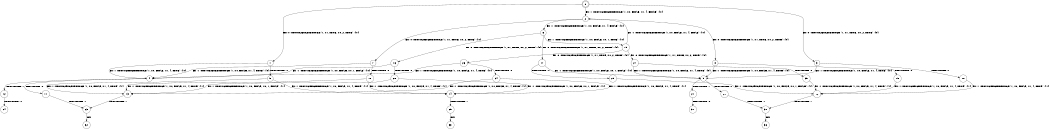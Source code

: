 digraph BCG {
size = "7, 10.5";
center = TRUE;
node [shape = circle];
0 [peripheries = 2];
0 -> 1 [label = "EX !0 !ATOMIC_EXCH_BRANCH (1, +1, TRUE, +0, 2, TRUE) !{0}"];
0 -> 2 [label = "EX !1 !ATOMIC_EXCH_BRANCH (1, +0, FALSE, +1, 4, FALSE) !{0}"];
0 -> 3 [label = "EX !0 !ATOMIC_EXCH_BRANCH (1, +1, TRUE, +0, 2, TRUE) !{0}"];
1 -> 4 [label = "EX !1 !ATOMIC_EXCH_BRANCH (1, +0, FALSE, +1, 4, TRUE) !{0}"];
1 -> 5 [label = "TERMINATE !0"];
2 -> 6 [label = "EX !1 !ATOMIC_EXCH_BRANCH (1, +0, FALSE, +1, 4, FALSE) !{0}"];
2 -> 7 [label = "EX !0 !ATOMIC_EXCH_BRANCH (1, +1, TRUE, +0, 2, TRUE) !{0}"];
2 -> 8 [label = "EX !0 !ATOMIC_EXCH_BRANCH (1, +1, TRUE, +0, 2, TRUE) !{0}"];
3 -> 9 [label = "EX !1 !ATOMIC_EXCH_BRANCH (1, +0, FALSE, +1, 4, TRUE) !{0}"];
3 -> 10 [label = "TERMINATE !0"];
4 -> 11 [label = "TERMINATE !0"];
4 -> 12 [label = "TERMINATE !1"];
5 -> 13 [label = "EX !1 !ATOMIC_EXCH_BRANCH (1, +0, FALSE, +1, 4, TRUE) !{1}"];
5 -> 14 [label = "EX !1 !ATOMIC_EXCH_BRANCH (1, +0, FALSE, +1, 4, TRUE) !{1}"];
6 -> 15 [label = "EX !1 !ATOMIC_EXCH_BRANCH (1, +0, FALSE, +0, 1, TRUE) !{0}"];
6 -> 16 [label = "EX !0 !ATOMIC_EXCH_BRANCH (1, +1, TRUE, +0, 2, TRUE) !{0}"];
6 -> 17 [label = "EX !0 !ATOMIC_EXCH_BRANCH (1, +1, TRUE, +0, 2, TRUE) !{0}"];
7 -> 4 [label = "EX !1 !ATOMIC_EXCH_BRANCH (1, +0, FALSE, +1, 4, TRUE) !{0}"];
7 -> 18 [label = "TERMINATE !0"];
8 -> 9 [label = "EX !1 !ATOMIC_EXCH_BRANCH (1, +0, FALSE, +1, 4, TRUE) !{0}"];
8 -> 19 [label = "TERMINATE !0"];
9 -> 20 [label = "TERMINATE !0"];
9 -> 21 [label = "TERMINATE !1"];
10 -> 22 [label = "EX !1 !ATOMIC_EXCH_BRANCH (1, +0, FALSE, +1, 4, TRUE) !{1}"];
11 -> 23 [label = "TERMINATE !1"];
12 -> 24 [label = "TERMINATE !0"];
13 -> 23 [label = "TERMINATE !1"];
14 -> 25 [label = "TERMINATE !1"];
15 -> 2 [label = "EX !1 !ATOMIC_EXCH_BRANCH (1, +0, FALSE, +1, 4, FALSE) !{0}"];
15 -> 26 [label = "EX !0 !ATOMIC_EXCH_BRANCH (1, +1, TRUE, +0, 2, TRUE) !{0}"];
15 -> 27 [label = "EX !0 !ATOMIC_EXCH_BRANCH (1, +1, TRUE, +0, 2, TRUE) !{0}"];
16 -> 4 [label = "EX !1 !ATOMIC_EXCH_BRANCH (1, +0, FALSE, +0, 1, FALSE) !{0}"];
16 -> 28 [label = "TERMINATE !0"];
17 -> 9 [label = "EX !1 !ATOMIC_EXCH_BRANCH (1, +0, FALSE, +0, 1, FALSE) !{0}"];
17 -> 29 [label = "TERMINATE !0"];
18 -> 13 [label = "EX !1 !ATOMIC_EXCH_BRANCH (1, +0, FALSE, +1, 4, TRUE) !{1}"];
18 -> 14 [label = "EX !1 !ATOMIC_EXCH_BRANCH (1, +0, FALSE, +1, 4, TRUE) !{1}"];
19 -> 22 [label = "EX !1 !ATOMIC_EXCH_BRANCH (1, +0, FALSE, +1, 4, TRUE) !{1}"];
20 -> 30 [label = "TERMINATE !1"];
21 -> 31 [label = "TERMINATE !0"];
22 -> 30 [label = "TERMINATE !1"];
23 -> 32 [label = "exit"];
25 -> 33 [label = "exit"];
26 -> 4 [label = "EX !1 !ATOMIC_EXCH_BRANCH (1, +0, FALSE, +1, 4, TRUE) !{0}"];
26 -> 34 [label = "TERMINATE !0"];
27 -> 9 [label = "EX !1 !ATOMIC_EXCH_BRANCH (1, +0, FALSE, +1, 4, TRUE) !{0}"];
27 -> 35 [label = "TERMINATE !0"];
28 -> 13 [label = "EX !1 !ATOMIC_EXCH_BRANCH (1, +0, FALSE, +0, 1, FALSE) !{1}"];
28 -> 14 [label = "EX !1 !ATOMIC_EXCH_BRANCH (1, +0, FALSE, +0, 1, FALSE) !{1}"];
29 -> 22 [label = "EX !1 !ATOMIC_EXCH_BRANCH (1, +0, FALSE, +0, 1, FALSE) !{1}"];
30 -> 36 [label = "exit"];
34 -> 13 [label = "EX !1 !ATOMIC_EXCH_BRANCH (1, +0, FALSE, +1, 4, TRUE) !{1}"];
34 -> 14 [label = "EX !1 !ATOMIC_EXCH_BRANCH (1, +0, FALSE, +1, 4, TRUE) !{1}"];
35 -> 22 [label = "EX !1 !ATOMIC_EXCH_BRANCH (1, +0, FALSE, +1, 4, TRUE) !{1}"];
}

